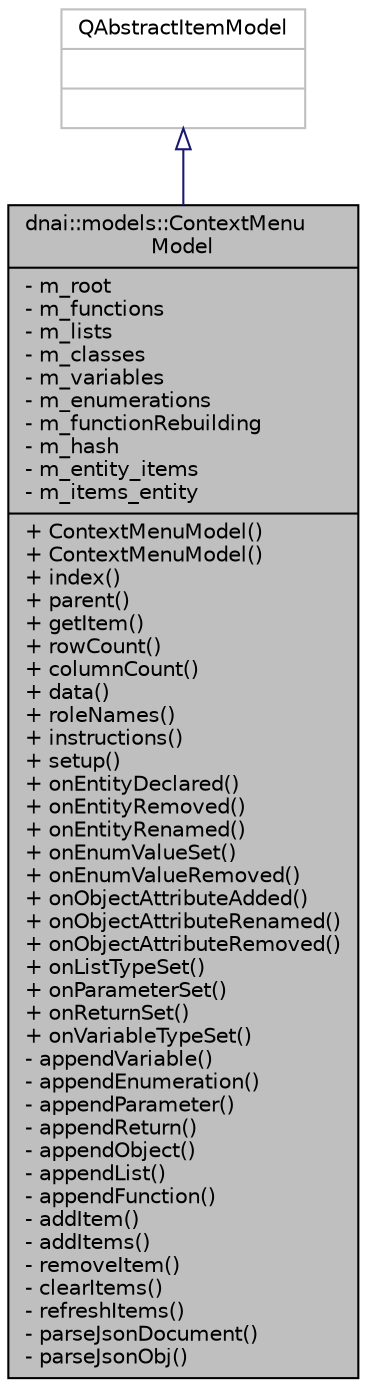 digraph "dnai::models::ContextMenuModel"
{
  edge [fontname="Helvetica",fontsize="10",labelfontname="Helvetica",labelfontsize="10"];
  node [fontname="Helvetica",fontsize="10",shape=record];
  Node1 [label="{dnai::models::ContextMenu\lModel\n|- m_root\l- m_functions\l- m_lists\l- m_classes\l- m_variables\l- m_enumerations\l- m_functionRebuilding\l- m_hash\l- m_entity_items\l- m_items_entity\l|+ ContextMenuModel()\l+ ContextMenuModel()\l+ index()\l+ parent()\l+ getItem()\l+ rowCount()\l+ columnCount()\l+ data()\l+ roleNames()\l+ instructions()\l+ setup()\l+ onEntityDeclared()\l+ onEntityRemoved()\l+ onEntityRenamed()\l+ onEnumValueSet()\l+ onEnumValueRemoved()\l+ onObjectAttributeAdded()\l+ onObjectAttributeRenamed()\l+ onObjectAttributeRemoved()\l+ onListTypeSet()\l+ onParameterSet()\l+ onReturnSet()\l+ onVariableTypeSet()\l- appendVariable()\l- appendEnumeration()\l- appendParameter()\l- appendReturn()\l- appendObject()\l- appendList()\l- appendFunction()\l- addItem()\l- addItems()\l- removeItem()\l- clearItems()\l- refreshItems()\l- parseJsonDocument()\l- parseJsonObj()\l}",height=0.2,width=0.4,color="black", fillcolor="grey75", style="filled", fontcolor="black"];
  Node2 -> Node1 [dir="back",color="midnightblue",fontsize="10",style="solid",arrowtail="onormal",fontname="Helvetica"];
  Node2 [label="{QAbstractItemModel\n||}",height=0.2,width=0.4,color="grey75", fillcolor="white", style="filled"];
}
